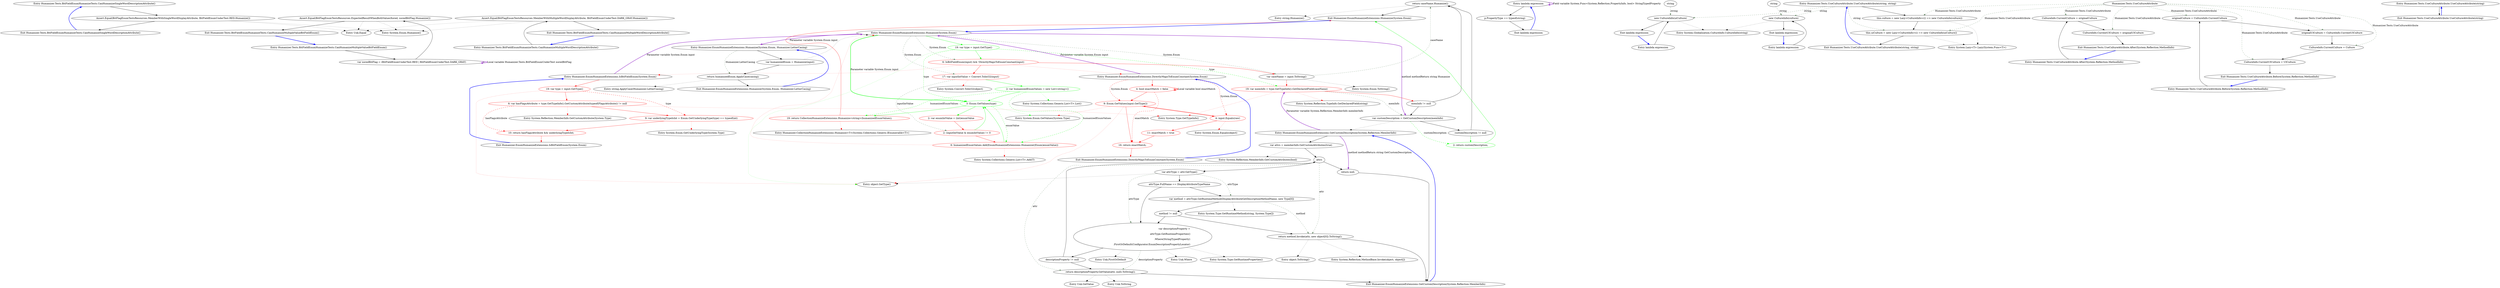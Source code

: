 digraph  {
m1_0 [cluster="Humanizer.Tests.BitFieldEnumHumanizeTests.CanHumanizeSingleWordDescriptionAttribute()", file="BitFieldEnumHumanizeTests.cs", label="Entry Humanizer.Tests.BitFieldEnumHumanizeTests.CanHumanizeSingleWordDescriptionAttribute()", span="13-13"];
m1_1 [cluster="Humanizer.Tests.BitFieldEnumHumanizeTests.CanHumanizeSingleWordDescriptionAttribute()", file="BitFieldEnumHumanizeTests.cs", label="Assert.Equal(BitFlagEnumTestsResources.MemberWithSingleWordDisplayAttribute, BitFieldEnumUnderTest.RED.Humanize())", span="15-15"];
m1_2 [cluster="Humanizer.Tests.BitFieldEnumHumanizeTests.CanHumanizeSingleWordDescriptionAttribute()", file="BitFieldEnumHumanizeTests.cs", label="Exit Humanizer.Tests.BitFieldEnumHumanizeTests.CanHumanizeSingleWordDescriptionAttribute()", span="13-13"];
m1_8 [cluster="Humanizer.Tests.BitFieldEnumHumanizeTests.CanHumanizeMultipleValueBitFieldEnum()", file="BitFieldEnumHumanizeTests.cs", label="Entry Humanizer.Tests.BitFieldEnumHumanizeTests.CanHumanizeMultipleValueBitFieldEnum()", span="25-25"];
m1_9 [cluster="Humanizer.Tests.BitFieldEnumHumanizeTests.CanHumanizeMultipleValueBitFieldEnum()", file="BitFieldEnumHumanizeTests.cs", label="var xoredBitFlag = (BitFieldEnumUnderTest.RED | BitFieldEnumUnderTest.DARK_GRAY)", span="27-27"];
m1_10 [cluster="Humanizer.Tests.BitFieldEnumHumanizeTests.CanHumanizeMultipleValueBitFieldEnum()", file="BitFieldEnumHumanizeTests.cs", label="Assert.Equal(BitFlagEnumTestsResources.ExpectedResultWhenBothValuesXored, xoredBitFlag.Humanize())", span="28-28"];
m1_11 [cluster="Humanizer.Tests.BitFieldEnumHumanizeTests.CanHumanizeMultipleValueBitFieldEnum()", file="BitFieldEnumHumanizeTests.cs", label="Exit Humanizer.Tests.BitFieldEnumHumanizeTests.CanHumanizeMultipleValueBitFieldEnum()", span="25-25"];
m1_4 [cluster="Unk.Equal", file="BitFieldEnumHumanizeTests.cs", label="Entry Unk.Equal", span=""];
m1_3 [cluster="System.Enum.Humanize()", file="BitFieldEnumHumanizeTests.cs", label="Entry System.Enum.Humanize()", span="23-23"];
m1_5 [cluster="Humanizer.Tests.BitFieldEnumHumanizeTests.CanHumanizeMultipleWordDescriptionAttribute()", file="BitFieldEnumHumanizeTests.cs", label="Entry Humanizer.Tests.BitFieldEnumHumanizeTests.CanHumanizeMultipleWordDescriptionAttribute()", span="19-19"];
m1_6 [cluster="Humanizer.Tests.BitFieldEnumHumanizeTests.CanHumanizeMultipleWordDescriptionAttribute()", file="BitFieldEnumHumanizeTests.cs", label="Assert.Equal(BitFlagEnumTestsResources.MemberWithMultipleWordDisplayAttribute, BitFieldEnumUnderTest.DARK_GRAY.Humanize())", span="21-21"];
m1_7 [cluster="Humanizer.Tests.BitFieldEnumHumanizeTests.CanHumanizeMultipleWordDescriptionAttribute()", file="BitFieldEnumHumanizeTests.cs", label="Exit Humanizer.Tests.BitFieldEnumHumanizeTests.CanHumanizeMultipleWordDescriptionAttribute()", span="19-19"];
m3_33 [cluster="string.Humanize()", file="EnumHumanizeExtensions.cs", label="Entry string.Humanize()", span="44-44"];
m3_25 [cluster="System.Collections.Generic.List<T>.List()", file="EnumHumanizeExtensions.cs", label="Entry System.Collections.Generic.List<T>.List()", span="0-0"];
m3_24 [cluster="System.Convert.ToInt32(object)", file="EnumHumanizeExtensions.cs", label="Entry System.Convert.ToInt32(object)", span="0-0"];
m3_32 [cluster="Humanizer.EnumHumanizeExtensions.GetCustomDescription(System.Reflection.MemberInfo)", file="EnumHumanizeExtensions.cs", label="Entry Humanizer.EnumHumanizeExtensions.GetCustomDescription(System.Reflection.MemberInfo)", span="98-98"];
m3_48 [cluster="Humanizer.EnumHumanizeExtensions.GetCustomDescription(System.Reflection.MemberInfo)", file="EnumHumanizeExtensions.cs", label="var attrs = memberInfo.GetCustomAttributes(true)", span="100-100"];
m3_49 [cluster="Humanizer.EnumHumanizeExtensions.GetCustomDescription(System.Reflection.MemberInfo)", file="EnumHumanizeExtensions.cs", label=attrs, span="102-102"];
m3_50 [cluster="Humanizer.EnumHumanizeExtensions.GetCustomDescription(System.Reflection.MemberInfo)", file="EnumHumanizeExtensions.cs", label="var attrType = attr.GetType()", span="104-104"];
m3_58 [cluster="Humanizer.EnumHumanizeExtensions.GetCustomDescription(System.Reflection.MemberInfo)", file="EnumHumanizeExtensions.cs", label="return null;", span="119-119"];
m3_54 [cluster="Humanizer.EnumHumanizeExtensions.GetCustomDescription(System.Reflection.MemberInfo)", file="EnumHumanizeExtensions.cs", label="return method.Invoke(attr, new object[0]).ToString();", span="109-109"];
m3_57 [cluster="Humanizer.EnumHumanizeExtensions.GetCustomDescription(System.Reflection.MemberInfo)", file="EnumHumanizeExtensions.cs", label="return descriptionProperty.GetValue(attr, null).ToString();", span="116-116"];
m3_51 [cluster="Humanizer.EnumHumanizeExtensions.GetCustomDescription(System.Reflection.MemberInfo)", file="EnumHumanizeExtensions.cs", label="attrType.FullName == DisplayAttributeTypeName", span="105-105"];
m3_52 [cluster="Humanizer.EnumHumanizeExtensions.GetCustomDescription(System.Reflection.MemberInfo)", file="EnumHumanizeExtensions.cs", label="var method = attrType.GetRuntimeMethod(DisplayAttributeGetDescriptionMethodName, new Type[0])", span="107-107"];
m3_55 [cluster="Humanizer.EnumHumanizeExtensions.GetCustomDescription(System.Reflection.MemberInfo)", file="EnumHumanizeExtensions.cs", label="var descriptionProperty =\r\n                    attrType.GetRuntimeProperties()\r\n                        .Where(StringTypedProperty)\r\n                        .FirstOrDefault(Configurator.EnumDescriptionPropertyLocator)", span="111-114"];
m3_53 [cluster="Humanizer.EnumHumanizeExtensions.GetCustomDescription(System.Reflection.MemberInfo)", file="EnumHumanizeExtensions.cs", label="method != null", span="108-108"];
m3_56 [cluster="Humanizer.EnumHumanizeExtensions.GetCustomDescription(System.Reflection.MemberInfo)", file="EnumHumanizeExtensions.cs", label="descriptionProperty != null", span="115-115"];
m3_59 [cluster="Humanizer.EnumHumanizeExtensions.GetCustomDescription(System.Reflection.MemberInfo)", file="EnumHumanizeExtensions.cs", label="Exit Humanizer.EnumHumanizeExtensions.GetCustomDescription(System.Reflection.MemberInfo)", span="98-98"];
m3_26 [cluster="System.Enum.GetValues(System.Type)", file="EnumHumanizeExtensions.cs", label="Entry System.Enum.GetValues(System.Type)", span="0-0"];
m3_21 [cluster="object.GetType()", file="EnumHumanizeExtensions.cs", label="Entry object.GetType()", span="0-0"];
m3_60 [cluster="System.Reflection.MemberInfo.GetCustomAttributes(bool)", file="EnumHumanizeExtensions.cs", label="Entry System.Reflection.MemberInfo.GetCustomAttributes(bool)", span="0-0"];
m3_73 [cluster="string.ApplyCase(Humanizer.LetterCasing)", file="EnumHumanizeExtensions.cs", label="Entry string.ApplyCase(Humanizer.LetterCasing)", span="15-15"];
m3_29 [cluster="System.Enum.ToString()", file="EnumHumanizeExtensions.cs", label="Entry System.Enum.ToString()", span="0-0"];
m3_69 [cluster="Humanizer.EnumHumanizeExtensions.Humanize(System.Enum, Humanizer.LetterCasing)", file="EnumHumanizeExtensions.cs", label="Entry Humanizer.EnumHumanizeExtensions.Humanize(System.Enum, Humanizer.LetterCasing)", span="128-128"];
m3_70 [cluster="Humanizer.EnumHumanizeExtensions.Humanize(System.Enum, Humanizer.LetterCasing)", file="EnumHumanizeExtensions.cs", label="var humanizedEnum = Humanize(input)", span="130-130"];
m3_71 [cluster="Humanizer.EnumHumanizeExtensions.Humanize(System.Enum, Humanizer.LetterCasing)", file="EnumHumanizeExtensions.cs", label="return humanizedEnum.ApplyCase(casing);", span="132-132"];
m3_72 [cluster="Humanizer.EnumHumanizeExtensions.Humanize(System.Enum, Humanizer.LetterCasing)", file="EnumHumanizeExtensions.cs", label="Exit Humanizer.EnumHumanizeExtensions.Humanize(System.Enum, Humanizer.LetterCasing)", span="128-128"];
m3_22 [cluster="Humanizer.EnumHumanizeExtensions.IsBitFieldEnum(System.Enum)", file="EnumHumanizeExtensions.cs", label="Entry Humanizer.EnumHumanizeExtensions.IsBitFieldEnum(System.Enum)", span="65-65"];
m3_34 [cluster="Humanizer.EnumHumanizeExtensions.IsBitFieldEnum(System.Enum)", color=red, community=0, file="EnumHumanizeExtensions.cs", label="19: var type = input.GetType()", span="67-67"];
m3_35 [cluster="Humanizer.EnumHumanizeExtensions.IsBitFieldEnum(System.Enum)", color=red, community=0, file="EnumHumanizeExtensions.cs", label="6: var hasFlagsAttribute = type.GetTypeInfo().GetCustomAttribute(typeof(FlagsAttribute)) != null", span="69-69"];
m3_36 [cluster="Humanizer.EnumHumanizeExtensions.IsBitFieldEnum(System.Enum)", color=red, community=0, file="EnumHumanizeExtensions.cs", label="9: var underlyingTypeIsInt = Enum.GetUnderlyingType(type) == typeof(int)", span="70-70"];
m3_37 [cluster="Humanizer.EnumHumanizeExtensions.IsBitFieldEnum(System.Enum)", color=red, community=0, file="EnumHumanizeExtensions.cs", label="10: return hasFlagsAttribute && underlyingTypeIsInt;", span="72-72"];
m3_38 [cluster="Humanizer.EnumHumanizeExtensions.IsBitFieldEnum(System.Enum)", file="EnumHumanizeExtensions.cs", label="Exit Humanizer.EnumHumanizeExtensions.IsBitFieldEnum(System.Enum)", span="65-65"];
m3_65 [cluster="Unk.Where", file="EnumHumanizeExtensions.cs", label="Entry Unk.Where", span=""];
m3_68 [cluster="Unk.ToString", file="EnumHumanizeExtensions.cs", label="Entry Unk.ToString", span=""];
m3_23 [cluster="Humanizer.EnumHumanizeExtensions.DirectlyMapsToEnumConstant(System.Enum)", file="EnumHumanizeExtensions.cs", label="Entry Humanizer.EnumHumanizeExtensions.DirectlyMapsToEnumConstant(System.Enum)", span="81-81"];
m3_41 [cluster="Humanizer.EnumHumanizeExtensions.DirectlyMapsToEnumConstant(System.Enum)", color=red, community=0, file="EnumHumanizeExtensions.cs", label="4: bool exactMatch = false", span="83-83"];
m3_42 [cluster="Humanizer.EnumHumanizeExtensions.DirectlyMapsToEnumConstant(System.Enum)", color=red, community=0, file="EnumHumanizeExtensions.cs", label="9: Enum.GetValues(input.GetType())", span="85-85"];
m3_43 [cluster="Humanizer.EnumHumanizeExtensions.DirectlyMapsToEnumConstant(System.Enum)", color=red, community=0, file="EnumHumanizeExtensions.cs", label="4: input.Equals(raw)", span="87-87"];
m3_45 [cluster="Humanizer.EnumHumanizeExtensions.DirectlyMapsToEnumConstant(System.Enum)", color=red, community=0, file="EnumHumanizeExtensions.cs", label="16: return exactMatch;", span="94-94"];
m3_44 [cluster="Humanizer.EnumHumanizeExtensions.DirectlyMapsToEnumConstant(System.Enum)", color=red, community=0, file="EnumHumanizeExtensions.cs", label="11: exactMatch = true", span="89-89"];
m3_46 [cluster="Humanizer.EnumHumanizeExtensions.DirectlyMapsToEnumConstant(System.Enum)", file="EnumHumanizeExtensions.cs", label="Exit Humanizer.EnumHumanizeExtensions.DirectlyMapsToEnumConstant(System.Enum)", span="81-81"];
m3_28 [cluster="Humanizer.CollectionHumanizeExtensions.Humanize<T>(System.Collections.Generic.IEnumerable<T>)", file="EnumHumanizeExtensions.cs", label="Entry Humanizer.CollectionHumanizeExtensions.Humanize<T>(System.Collections.Generic.IEnumerable<T>)", span="17-17"];
m3_64 [cluster="System.Type.GetRuntimeProperties()", file="EnumHumanizeExtensions.cs", label="Entry System.Type.GetRuntimeProperties()", span="0-0"];
m3_62 [cluster="System.Reflection.MethodBase.Invoke(object, object[])", file="EnumHumanizeExtensions.cs", label="Entry System.Reflection.MethodBase.Invoke(object, object[])", span="0-0"];
m3_47 [cluster="System.Enum.Equals(object)", file="EnumHumanizeExtensions.cs", label="Entry System.Enum.Equals(object)", span="0-0"];
m3_61 [cluster="System.Type.GetRuntimeMethod(string, System.Type[])", file="EnumHumanizeExtensions.cs", label="Entry System.Type.GetRuntimeMethod(string, System.Type[])", span="0-0"];
m3_30 [cluster="System.Type.GetTypeInfo()", file="EnumHumanizeExtensions.cs", label="Entry System.Type.GetTypeInfo()", span="0-0"];
m3_0 [cluster="lambda expression", file="EnumHumanizeExtensions.cs", label="Entry lambda expression", span="16-16"];
m3_1 [cluster="lambda expression", file="EnumHumanizeExtensions.cs", label="p.PropertyType == typeof(string)", span="16-16"];
m3_2 [cluster="lambda expression", file="EnumHumanizeExtensions.cs", label="Exit lambda expression", span="16-16"];
m3_66 [cluster="Unk.FirstOrDefault", file="EnumHumanizeExtensions.cs", label="Entry Unk.FirstOrDefault", span=""];
m3_40 [cluster="System.Enum.GetUnderlyingType(System.Type)", file="EnumHumanizeExtensions.cs", label="Entry System.Enum.GetUnderlyingType(System.Type)", span="0-0"];
m3_27 [cluster="System.Collections.Generic.List<T>.Add(T)", file="EnumHumanizeExtensions.cs", label="Entry System.Collections.Generic.List<T>.Add(T)", span="0-0"];
m3_67 [cluster="Unk.GetValue", file="EnumHumanizeExtensions.cs", label="Entry Unk.GetValue", span=""];
m3_31 [cluster="System.Reflection.TypeInfo.GetDeclaredField(string)", file="EnumHumanizeExtensions.cs", label="Entry System.Reflection.TypeInfo.GetDeclaredField(string)", span="0-0"];
m3_39 [cluster="System.Reflection.MemberInfo.GetCustomAttribute(System.Type)", file="EnumHumanizeExtensions.cs", label="Entry System.Reflection.MemberInfo.GetCustomAttribute(System.Type)", span="0-0"];
m3_63 [cluster="object.ToString()", file="EnumHumanizeExtensions.cs", label="Entry object.ToString()", span="0-0"];
m3_3 [cluster="Humanizer.EnumHumanizeExtensions.Humanize(System.Enum)", file="EnumHumanizeExtensions.cs", label="Entry Humanizer.EnumHumanizeExtensions.Humanize(System.Enum)", span="23-23"];
m3_4 [cluster="Humanizer.EnumHumanizeExtensions.Humanize(System.Enum)", color=green, community=0, file="EnumHumanizeExtensions.cs", label="19: var type = input.GetType()", span="25-25"];
m3_5 [cluster="Humanizer.EnumHumanizeExtensions.Humanize(System.Enum)", color=red, community=0, file="EnumHumanizeExtensions.cs", label="6: IsBitFieldEnum(input) && !DirectlyMapsToEnumConstant(input)", span="27-27"];
m3_6 [cluster="Humanizer.EnumHumanizeExtensions.Humanize(System.Enum)", color=red, community=0, file="EnumHumanizeExtensions.cs", label="17: var inputIntValue = Convert.ToInt32(input)", span="29-29"];
m3_13 [cluster="Humanizer.EnumHumanizeExtensions.Humanize(System.Enum)", file="EnumHumanizeExtensions.cs", label="var caseName = input.ToString()", span="46-46"];
m3_8 [cluster="Humanizer.EnumHumanizeExtensions.Humanize(System.Enum)", color=green, community=0, file="EnumHumanizeExtensions.cs", label="3: Enum.GetValues(type)", span="33-33"];
m3_14 [cluster="Humanizer.EnumHumanizeExtensions.Humanize(System.Enum)", color=red, community=0, file="EnumHumanizeExtensions.cs", label="19: var memInfo = type.GetTypeInfo().GetDeclaredField(caseName)", span="47-47"];
m3_7 [cluster="Humanizer.EnumHumanizeExtensions.Humanize(System.Enum)", color=green, community=0, file="EnumHumanizeExtensions.cs", label="2: var humanizedEnumValues = new List<string>()", span="31-31"];
m3_10 [cluster="Humanizer.EnumHumanizeExtensions.Humanize(System.Enum)", color=red, community=0, file="EnumHumanizeExtensions.cs", label="2: (inputIntValue & enumIntValue) != 0", span="37-37"];
m3_11 [cluster="Humanizer.EnumHumanizeExtensions.Humanize(System.Enum)", color=red, community=0, file="EnumHumanizeExtensions.cs", label="6: humanizedEnumValues.Add(EnumHumanizeExtensions.Humanize((Enum)enumValue))", span="39-39"];
m3_12 [cluster="Humanizer.EnumHumanizeExtensions.Humanize(System.Enum)", color=red, community=0, file="EnumHumanizeExtensions.cs", label="19: return CollectionHumanizeExtensions.Humanize<string>(humanizedEnumValues);", span="43-43"];
m3_9 [cluster="Humanizer.EnumHumanizeExtensions.Humanize(System.Enum)", color=red, community=0, file="EnumHumanizeExtensions.cs", label="2: var enumIntValue = (int)enumValue", span="35-35"];
m3_19 [cluster="Humanizer.EnumHumanizeExtensions.Humanize(System.Enum)", file="EnumHumanizeExtensions.cs", label="return caseName.Humanize();", span="57-57"];
m3_15 [cluster="Humanizer.EnumHumanizeExtensions.Humanize(System.Enum)", file="EnumHumanizeExtensions.cs", label="memInfo != null", span="49-49"];
m3_16 [cluster="Humanizer.EnumHumanizeExtensions.Humanize(System.Enum)", file="EnumHumanizeExtensions.cs", label="var customDescription = GetCustomDescription(memInfo)", span="51-51"];
m3_17 [cluster="Humanizer.EnumHumanizeExtensions.Humanize(System.Enum)", file="EnumHumanizeExtensions.cs", label="customDescription != null", span="53-53"];
m3_18 [cluster="Humanizer.EnumHumanizeExtensions.Humanize(System.Enum)", color=green, community=0, file="EnumHumanizeExtensions.cs", label="2: return customDescription;", span="54-54"];
m3_20 [cluster="Humanizer.EnumHumanizeExtensions.Humanize(System.Enum)", file="EnumHumanizeExtensions.cs", label="Exit Humanizer.EnumHumanizeExtensions.Humanize(System.Enum)", span="23-23"];
m4_2 [cluster="Humanizer.Tests.UseCultureAttribute.UseCultureAttribute(string, string)", file="UseCultureAttribute.cs", label="Entry Humanizer.Tests.UseCultureAttribute.UseCultureAttribute(string, string)", span="49-49"];
m4_3 [cluster="Humanizer.Tests.UseCultureAttribute.UseCultureAttribute(string, string)", file="UseCultureAttribute.cs", label="this.culture = new Lazy<CultureInfo>(() => new CultureInfo(culture))", span="51-51"];
m4_4 [cluster="Humanizer.Tests.UseCultureAttribute.UseCultureAttribute(string, string)", file="UseCultureAttribute.cs", label="this.uiCulture = new Lazy<CultureInfo>(() => new CultureInfo(uiCulture))", span="52-52"];
m4_5 [cluster="Humanizer.Tests.UseCultureAttribute.UseCultureAttribute(string, string)", file="UseCultureAttribute.cs", label="Exit Humanizer.Tests.UseCultureAttribute.UseCultureAttribute(string, string)", span="49-49"];
m4_20 [cluster="Humanizer.Tests.UseCultureAttribute.After(System.Reflection.MethodInfo)", file="UseCultureAttribute.cs", label="Entry Humanizer.Tests.UseCultureAttribute.After(System.Reflection.MethodInfo)", span="86-86"];
m4_21 [cluster="Humanizer.Tests.UseCultureAttribute.After(System.Reflection.MethodInfo)", file="UseCultureAttribute.cs", label="CultureInfo.CurrentCulture = originalCulture", span="88-88"];
m4_22 [cluster="Humanizer.Tests.UseCultureAttribute.After(System.Reflection.MethodInfo)", file="UseCultureAttribute.cs", label="CultureInfo.CurrentUICulture = originalUICulture", span="89-89"];
m4_23 [cluster="Humanizer.Tests.UseCultureAttribute.After(System.Reflection.MethodInfo)", file="UseCultureAttribute.cs", label="Exit Humanizer.Tests.UseCultureAttribute.After(System.Reflection.MethodInfo)", span="86-86"];
m4_6 [cluster="System.Lazy<T>.Lazy(System.Func<T>)", file="UseCultureAttribute.cs", label="Entry System.Lazy<T>.Lazy(System.Func<T>)", span="0-0"];
m4_14 [cluster="Humanizer.Tests.UseCultureAttribute.Before(System.Reflection.MethodInfo)", file="UseCultureAttribute.cs", label="Entry Humanizer.Tests.UseCultureAttribute.Before(System.Reflection.MethodInfo)", span="71-71"];
m4_15 [cluster="Humanizer.Tests.UseCultureAttribute.Before(System.Reflection.MethodInfo)", file="UseCultureAttribute.cs", label="originalCulture = CultureInfo.CurrentCulture", span="73-73"];
m4_16 [cluster="Humanizer.Tests.UseCultureAttribute.Before(System.Reflection.MethodInfo)", file="UseCultureAttribute.cs", label="originalUICulture = CultureInfo.CurrentUICulture", span="74-74"];
m4_17 [cluster="Humanizer.Tests.UseCultureAttribute.Before(System.Reflection.MethodInfo)", file="UseCultureAttribute.cs", label="CultureInfo.CurrentCulture = Culture", span="77-77"];
m4_18 [cluster="Humanizer.Tests.UseCultureAttribute.Before(System.Reflection.MethodInfo)", file="UseCultureAttribute.cs", label="CultureInfo.CurrentUICulture = UICulture", span="78-78"];
m4_19 [cluster="Humanizer.Tests.UseCultureAttribute.Before(System.Reflection.MethodInfo)", file="UseCultureAttribute.cs", label="Exit Humanizer.Tests.UseCultureAttribute.Before(System.Reflection.MethodInfo)", span="71-71"];
m4_11 [cluster="lambda expression", file="UseCultureAttribute.cs", label="Entry lambda expression", span="52-52"];
m4_8 [cluster="lambda expression", file="UseCultureAttribute.cs", label="new CultureInfo(culture)", span="51-51"];
m4_12 [cluster="lambda expression", file="UseCultureAttribute.cs", label="new CultureInfo(uiCulture)", span="52-52"];
m4_7 [cluster="lambda expression", file="UseCultureAttribute.cs", label="Entry lambda expression", span="51-51"];
m4_9 [cluster="lambda expression", file="UseCultureAttribute.cs", label="Exit lambda expression", span="51-51"];
m4_13 [cluster="lambda expression", file="UseCultureAttribute.cs", label="Exit lambda expression", span="52-52"];
m4_0 [cluster="Humanizer.Tests.UseCultureAttribute.UseCultureAttribute(string)", file="UseCultureAttribute.cs", label="Entry Humanizer.Tests.UseCultureAttribute.UseCultureAttribute(string)", span="39-39"];
m4_1 [cluster="Humanizer.Tests.UseCultureAttribute.UseCultureAttribute(string)", file="UseCultureAttribute.cs", label="Exit Humanizer.Tests.UseCultureAttribute.UseCultureAttribute(string)", span="39-39"];
m4_10 [cluster="System.Globalization.CultureInfo.CultureInfo(string)", file="UseCultureAttribute.cs", label="Entry System.Globalization.CultureInfo.CultureInfo(string)", span="0-0"];
m4_24 [file="UseCultureAttribute.cs", label="Humanizer.Tests.UseCultureAttribute", span=""];
m4_25 [file="UseCultureAttribute.cs", label=string, span=""];
m4_26 [file="UseCultureAttribute.cs", label=string, span=""];
m1_0 -> m1_1  [key=0, style=solid];
m1_1 -> m1_2  [key=0, style=solid];
m1_1 -> m1_3  [key=2, style=dotted];
m1_1 -> m1_4  [key=2, style=dotted];
m1_2 -> m1_0  [color=blue, key=0, style=bold];
m1_8 -> m1_9  [key=0, style=solid];
m1_9 -> m1_10  [key=0, style=solid];
m1_9 -> m1_9  [color=darkorchid, key=3, label="Local variable Humanizer.Tests.BitFieldEnumUnderTest xoredBitFlag", style=bold];
m1_10 -> m1_11  [key=0, style=solid];
m1_10 -> m1_3  [key=2, style=dotted];
m1_10 -> m1_4  [key=2, style=dotted];
m1_11 -> m1_8  [color=blue, key=0, style=bold];
m1_5 -> m1_6  [key=0, style=solid];
m1_6 -> m1_7  [key=0, style=solid];
m1_6 -> m1_3  [key=2, style=dotted];
m1_6 -> m1_4  [key=2, style=dotted];
m1_7 -> m1_5  [color=blue, key=0, style=bold];
m3_32 -> m3_48  [key=0, style=solid];
m3_32 -> m3_14  [color=darkorchid, key=3, label="Parameter variable System.Reflection.MemberInfo memberInfo", style=bold];
m3_32 -> m3_58  [color=darkorchid, key=3, label="method methodReturn string GetCustomDescription", style=bold];
m3_48 -> m3_49  [key=0, style=solid];
m3_48 -> m3_60  [key=2, style=dotted];
m3_49 -> m3_50  [key=0, style=solid];
m3_49 -> m3_58  [key=0, style=solid];
m3_49 -> m3_54  [color=darkseagreen4, key=1, label=attr, style=dashed];
m3_49 -> m3_57  [color=darkseagreen4, key=1, label=attr, style=dashed];
m3_50 -> m3_51  [key=0, style=solid];
m3_50 -> m3_21  [key=2, style=dotted];
m3_50 -> m3_52  [color=darkseagreen4, key=1, label=attrType, style=dashed];
m3_50 -> m3_55  [color=darkseagreen4, key=1, label=attrType, style=dashed];
m3_58 -> m3_59  [key=0, style=solid];
m3_54 -> m3_59  [key=0, style=solid];
m3_54 -> m3_62  [key=2, style=dotted];
m3_54 -> m3_63  [key=2, style=dotted];
m3_57 -> m3_59  [key=0, style=solid];
m3_57 -> m3_67  [key=2, style=dotted];
m3_57 -> m3_68  [key=2, style=dotted];
m3_51 -> m3_52  [key=0, style=solid];
m3_51 -> m3_55  [key=0, style=solid];
m3_52 -> m3_53  [key=0, style=solid];
m3_52 -> m3_61  [key=2, style=dotted];
m3_52 -> m3_54  [color=darkseagreen4, key=1, label=method, style=dashed];
m3_55 -> m3_56  [key=0, style=solid];
m3_55 -> m3_64  [key=2, style=dotted];
m3_55 -> m3_65  [key=2, style=dotted];
m3_55 -> m3_66  [key=2, style=dotted];
m3_55 -> m3_57  [color=darkseagreen4, key=1, label=descriptionProperty, style=dashed];
m3_53 -> m3_54  [key=0, style=solid];
m3_53 -> m3_55  [key=0, style=solid];
m3_56 -> m3_57  [key=0, style=solid];
m3_56 -> m3_49  [key=0, style=solid];
m3_59 -> m3_32  [color=blue, key=0, style=bold];
m3_69 -> m3_70  [key=0, style=solid];
m3_69 -> m3_71  [color=darkseagreen4, key=1, label="Humanizer.LetterCasing", style=dashed];
m3_70 -> m3_71  [key=0, style=solid];
m3_70 -> m3_3  [key=2, style=dotted];
m3_71 -> m3_72  [key=0, style=solid];
m3_71 -> m3_73  [key=2, style=dotted];
m3_72 -> m3_69  [color=blue, key=0, style=bold];
m3_22 -> m3_34  [color=red, key=0, style=solid];
m3_22 -> m3_3  [color=darkorchid, key=3, label="Parameter variable System.Enum input", style=bold];
m3_34 -> m3_35  [color=red, key=0, style=solid];
m3_34 -> m3_21  [color=red, key=2, style=dotted];
m3_34 -> m3_36  [color=red, key=1, label=type, style=dashed];
m3_35 -> m3_36  [color=red, key=0, style=solid];
m3_35 -> m3_30  [color=red, key=2, style=dotted];
m3_35 -> m3_39  [color=red, key=2, style=dotted];
m3_35 -> m3_37  [color=red, key=1, label=hasFlagsAttribute, style=dashed];
m3_36 -> m3_37  [color=red, key=0, style=solid];
m3_36 -> m3_40  [color=red, key=2, style=dotted];
m3_37 -> m3_38  [color=red, key=0, style=solid];
m3_38 -> m3_22  [color=blue, key=0, style=bold];
m3_23 -> m3_41  [color=red, key=0, style=solid];
m3_23 -> m3_42  [color=red, key=1, label="System.Enum", style=dashed];
m3_23 -> m3_43  [color=red, key=1, label="System.Enum", style=dashed];
m3_23 -> m3_3  [color=darkorchid, key=3, label="Parameter variable System.Enum input", style=bold];
m3_41 -> m3_42  [color=red, key=0, style=solid];
m3_41 -> m3_45  [color=red, key=1, label=exactMatch, style=dashed];
m3_41 -> m3_41  [color=red, key=3, label="Local variable bool exactMatch", style=bold];
m3_42 -> m3_43  [color=red, key=0, style=solid];
m3_42 -> m3_45  [color=red, key=0, style=solid];
m3_42 -> m3_21  [color=red, key=2, style=dotted];
m3_42 -> m3_26  [color=red, key=2, style=dotted];
m3_43 -> m3_44  [color=red, key=0, style=solid];
m3_43 -> m3_42  [color=red, key=0, style=solid];
m3_43 -> m3_47  [color=red, key=2, style=dotted];
m3_45 -> m3_46  [color=red, key=0, style=solid];
m3_44 -> m3_45  [color=red, key=0, style=solid];
m3_46 -> m3_23  [color=blue, key=0, style=bold];
m3_0 -> m3_1  [key=0, style=solid];
m3_0 -> m3_0  [color=darkorchid, key=3, label="Field variable System.Func<System.Reflection.PropertyInfo, bool> StringTypedProperty", style=bold];
m3_1 -> m3_2  [key=0, style=solid];
m3_2 -> m3_0  [color=blue, key=0, style=bold];
m3_3 -> m3_4  [color=green, key=0, style=solid];
m3_3 -> m3_5  [color=darkseagreen4, key=1, label="System.Enum", style=dashed];
m3_3 -> m3_6  [color=darkseagreen4, key=1, label="System.Enum", style=dashed];
m3_3 -> m3_13  [color=darkseagreen4, key=1, label="System.Enum", style=dashed];
m3_3 -> m3_8  [color=green, key=3, label="Parameter variable System.Enum input", style=bold];
m3_3 -> m3_69  [color=darkorchid, key=3, label="Parameter variable System.Enum input", style=bold];
m3_3 -> m3_16  [color=darkorchid, key=3, label="method methodReturn string Humanize", style=bold];
m3_4 -> m3_5  [color=green, key=0, style=solid];
m3_4 -> m3_21  [color=green, key=2, style=dotted];
m3_4 -> m3_8  [color=green, key=1, label=type, style=dashed];
m3_4 -> m3_14  [color=green, key=1, label=type, style=dashed];
m3_5 -> m3_6  [color=red, key=0, style=solid];
m3_5 -> m3_13  [color=red, key=0, style=solid];
m3_5 -> m3_22  [color=red, key=2, style=dotted];
m3_5 -> m3_23  [color=red, key=2, style=dotted];
m3_6 -> m3_7  [color=green, key=0, style=solid];
m3_6 -> m3_24  [color=red, key=2, style=dotted];
m3_6 -> m3_10  [color=darkseagreen4, key=1, label=inputIntValue, style=dashed];
m3_13 -> m3_14  [color=red, key=0, style=solid];
m3_13 -> m3_29  [key=2, style=dotted];
m3_13 -> m3_19  [color=darkseagreen4, key=1, label=caseName, style=dashed];
m3_8 -> m3_9  [color=green, key=0, style=solid];
m3_8 -> m3_12  [color=green, key=0, style=solid];
m3_8 -> m3_26  [color=green, key=2, style=dotted];
m3_8 -> m3_11  [color=green, key=1, label=enumValue, style=dashed];
m3_14 -> m3_15  [color=red, key=0, style=solid];
m3_14 -> m3_30  [color=red, key=2, style=dotted];
m3_14 -> m3_31  [color=red, key=2, style=dotted];
m3_14 -> m3_16  [color=darkseagreen4, key=1, label=memInfo, style=dashed];
m3_7 -> m3_8  [color=green, key=0, style=solid];
m3_7 -> m3_25  [color=green, key=2, style=dotted];
m3_7 -> m3_11  [color=green, key=1, label=humanizedEnumValues, style=dashed];
m3_7 -> m3_12  [color=green, key=1, label=humanizedEnumValues, style=dashed];
m3_10 -> m3_11  [color=red, key=0, style=solid];
m3_10 -> m3_8  [color=green, key=0, style=solid];
m3_11 -> m3_8  [color=green, key=0, style=solid];
m3_11 -> m3_3  [color=red, key=2, style=dotted];
m3_11 -> m3_27  [color=red, key=2, style=dotted];
m3_12 -> m3_20  [color=red, key=0, style=solid];
m3_12 -> m3_28  [color=red, key=2, style=dotted];
m3_9 -> m3_10  [color=red, key=0, style=solid];
m3_19 -> m3_20  [key=0, style=solid];
m3_19 -> m3_33  [key=2, style=dotted];
m3_15 -> m3_16  [key=0, style=solid];
m3_15 -> m3_19  [key=0, style=solid];
m3_16 -> m3_17  [key=0, style=solid];
m3_16 -> m3_32  [key=2, style=dotted];
m3_16 -> m3_18  [color=green, key=1, label=customDescription, style=dashed];
m3_17 -> m3_18  [color=green, key=0, style=solid];
m3_17 -> m3_19  [key=0, style=solid];
m3_18 -> m3_20  [color=green, key=0, style=solid];
m3_20 -> m3_3  [color=blue, key=0, style=bold];
m4_2 -> m4_3  [key=0, style=solid];
m4_2 -> m4_8  [color=darkseagreen4, key=1, label=string, style=dashed];
m4_2 -> m4_4  [color=darkseagreen4, key=1, label=string, style=dashed];
m4_2 -> m4_12  [color=darkseagreen4, key=1, label=string, style=dashed];
m4_3 -> m4_4  [key=0, style=solid];
m4_3 -> m4_6  [key=2, style=dotted];
m4_4 -> m4_5  [key=0, style=solid];
m4_4 -> m4_6  [key=2, style=dotted];
m4_5 -> m4_2  [color=blue, key=0, style=bold];
m4_20 -> m4_21  [key=0, style=solid];
m4_21 -> m4_22  [key=0, style=solid];
m4_22 -> m4_23  [key=0, style=solid];
m4_23 -> m4_20  [color=blue, key=0, style=bold];
m4_14 -> m4_15  [key=0, style=solid];
m4_15 -> m4_16  [key=0, style=solid];
m4_16 -> m4_17  [key=0, style=solid];
m4_17 -> m4_18  [key=0, style=solid];
m4_18 -> m4_19  [key=0, style=solid];
m4_19 -> m4_14  [color=blue, key=0, style=bold];
m4_11 -> m4_12  [key=0, style=solid];
m4_8 -> m4_9  [key=0, style=solid];
m4_8 -> m4_10  [key=2, style=dotted];
m4_12 -> m4_13  [key=0, style=solid];
m4_12 -> m4_10  [key=2, style=dotted];
m4_7 -> m4_8  [key=0, style=solid];
m4_9 -> m4_7  [color=blue, key=0, style=bold];
m4_13 -> m4_11  [color=blue, key=0, style=bold];
m4_0 -> m4_1  [key=0, style=solid];
m4_1 -> m4_0  [color=blue, key=0, style=bold];
m4_24 -> m4_3  [color=darkseagreen4, key=1, label="Humanizer.Tests.UseCultureAttribute", style=dashed];
m4_24 -> m4_4  [color=darkseagreen4, key=1, label="Humanizer.Tests.UseCultureAttribute", style=dashed];
m4_24 -> m4_15  [color=darkseagreen4, key=1, label="Humanizer.Tests.UseCultureAttribute", style=dashed];
m4_24 -> m4_16  [color=darkseagreen4, key=1, label="Humanizer.Tests.UseCultureAttribute", style=dashed];
m4_24 -> m4_17  [color=darkseagreen4, key=1, label="Humanizer.Tests.UseCultureAttribute", style=dashed];
m4_24 -> m4_18  [color=darkseagreen4, key=1, label="Humanizer.Tests.UseCultureAttribute", style=dashed];
m4_24 -> m4_21  [color=darkseagreen4, key=1, label="Humanizer.Tests.UseCultureAttribute", style=dashed];
m4_24 -> m4_22  [color=darkseagreen4, key=1, label="Humanizer.Tests.UseCultureAttribute", style=dashed];
m4_25 -> m4_8  [color=darkseagreen4, key=1, label=string, style=dashed];
m4_26 -> m4_12  [color=darkseagreen4, key=1, label=string, style=dashed];
}
